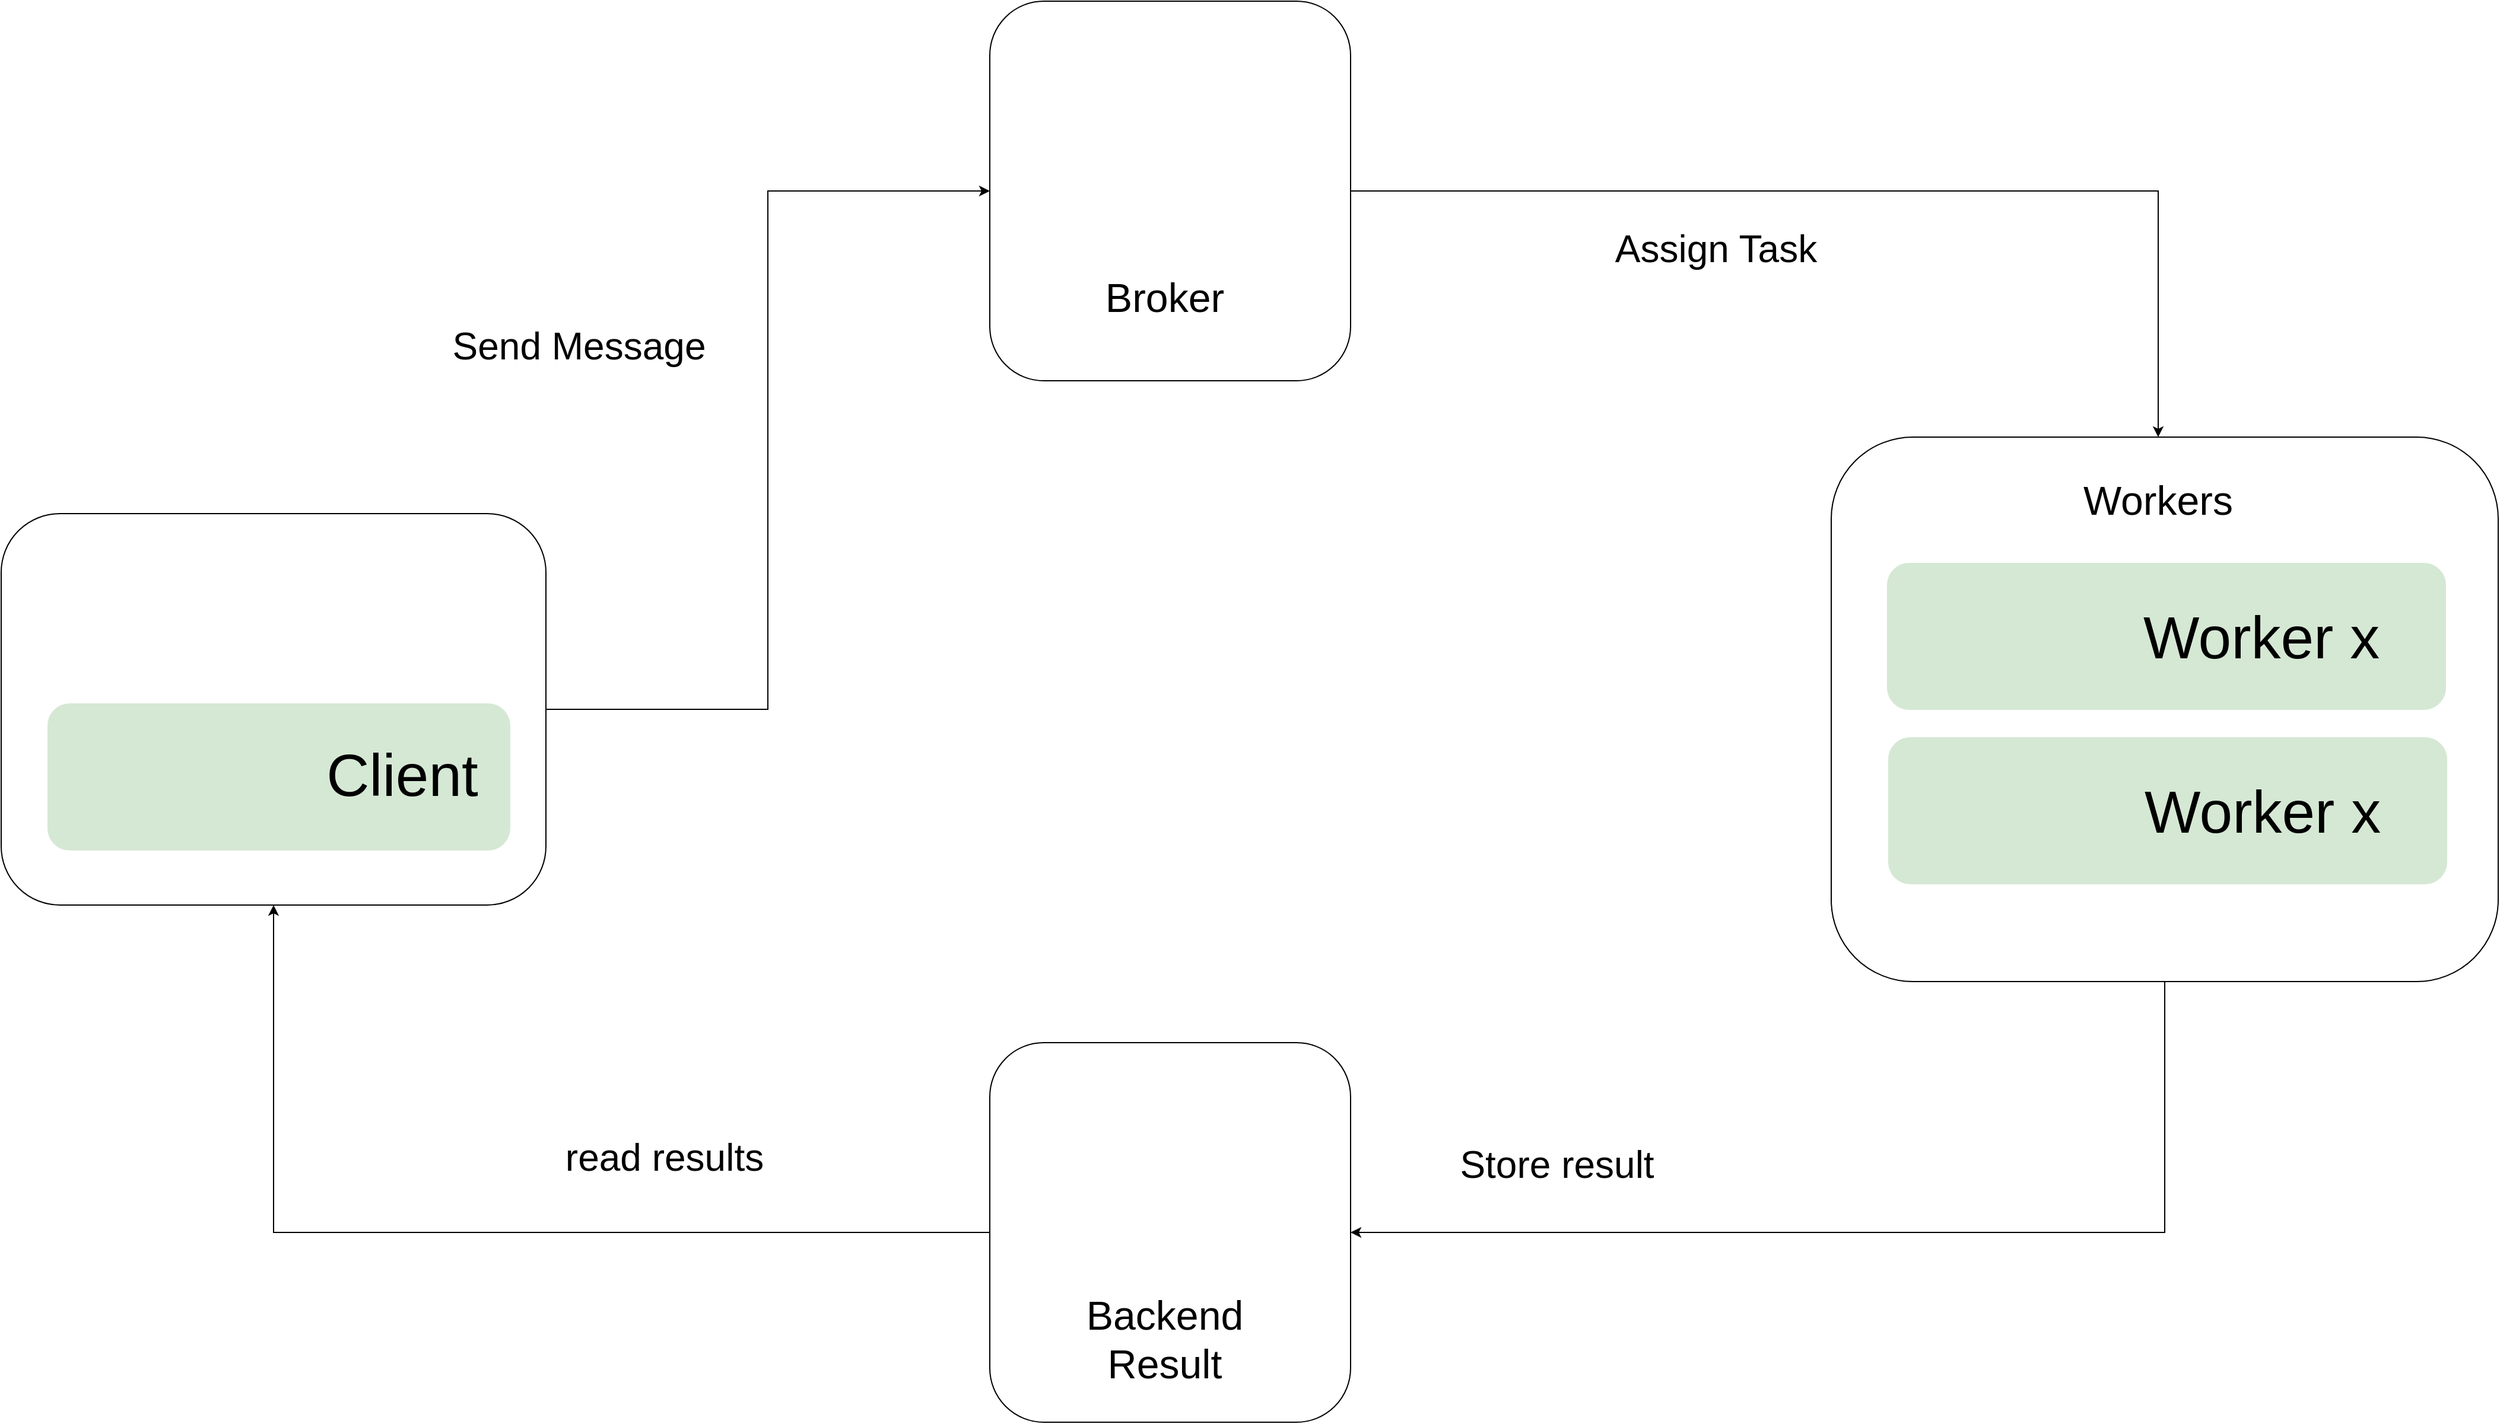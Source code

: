 <mxfile version="24.7.17">
  <diagram name="Page-1" id="T-Pq7SpbXgS0Q-QoW8U0">
    <mxGraphModel dx="4068" dy="2072" grid="0" gridSize="10" guides="1" tooltips="1" connect="1" arrows="1" fold="1" page="0" pageScale="1" pageWidth="850" pageHeight="1100" math="0" shadow="0">
      <root>
        <mxCell id="0" />
        <mxCell id="1" parent="0" />
        <mxCell id="MDsqyra5ook8PxoKcyYd-14" value="" style="group" vertex="1" connectable="0" parent="1">
          <mxGeometry x="-210" y="-358" width="304" height="320" as="geometry" />
        </mxCell>
        <mxCell id="MDsqyra5ook8PxoKcyYd-13" value="" style="rounded=1;whiteSpace=wrap;html=1;" vertex="1" parent="MDsqyra5ook8PxoKcyYd-14">
          <mxGeometry width="304" height="320" as="geometry" />
        </mxCell>
        <mxCell id="MDsqyra5ook8PxoKcyYd-1" value="" style="shape=image;verticalLabelPosition=bottom;labelBackgroundColor=default;verticalAlign=top;aspect=fixed;imageAspect=0;image=https://cdn4.iconfinder.com/data/icons/redis-2/1451/Untitled-2-512.png;" vertex="1" parent="MDsqyra5ook8PxoKcyYd-14">
          <mxGeometry x="65" y="47" width="159" height="159" as="geometry" />
        </mxCell>
        <mxCell id="MDsqyra5ook8PxoKcyYd-12" value="&lt;font face=&quot;Helvetica&quot; style=&quot;font-size: 34px;&quot;&gt;Broker&lt;/font&gt;" style="text;html=1;align=center;verticalAlign=middle;whiteSpace=wrap;rounded=0;" vertex="1" parent="MDsqyra5ook8PxoKcyYd-14">
          <mxGeometry x="71" y="197" width="153" height="106" as="geometry" />
        </mxCell>
        <mxCell id="MDsqyra5ook8PxoKcyYd-15" value="" style="group" vertex="1" connectable="0" parent="1">
          <mxGeometry x="-1043" y="74" width="459" height="330" as="geometry" />
        </mxCell>
        <mxCell id="MDsqyra5ook8PxoKcyYd-11" value="" style="rounded=1;whiteSpace=wrap;html=1;" vertex="1" parent="MDsqyra5ook8PxoKcyYd-15">
          <mxGeometry width="459" height="330" as="geometry" />
        </mxCell>
        <mxCell id="MDsqyra5ook8PxoKcyYd-2" value="" style="shape=image;verticalLabelPosition=bottom;labelBackgroundColor=default;verticalAlign=top;aspect=fixed;imageAspect=0;image=https://images.seeklogo.com/logo-png/49/1/fastapi-logo-png_seeklogo-499530.png;clipPath=inset(33.33% 1% 34.33% 0%);" vertex="1" parent="MDsqyra5ook8PxoKcyYd-15">
          <mxGeometry x="42" y="20" width="384" height="125.414" as="geometry" />
        </mxCell>
        <mxCell id="MDsqyra5ook8PxoKcyYd-6" value="" style="group;fillColor=#d5e8d4;strokeColor=none;rounded=1;glass=0;arcSize=22;" vertex="1" connectable="0" parent="MDsqyra5ook8PxoKcyYd-15">
          <mxGeometry x="39" y="160" width="390" height="124" as="geometry" />
        </mxCell>
        <mxCell id="MDsqyra5ook8PxoKcyYd-4" value="" style="rounded=1;whiteSpace=wrap;html=1;fillColor=#d5e8d4;strokeColor=none;" vertex="1" parent="MDsqyra5ook8PxoKcyYd-6">
          <mxGeometry width="390" height="124" as="geometry" />
        </mxCell>
        <mxCell id="MDsqyra5ook8PxoKcyYd-3" value="" style="shape=image;verticalLabelPosition=bottom;labelBackgroundColor=default;verticalAlign=top;aspect=fixed;imageAspect=0;image=https://miro.medium.com/v2/resize:fit:512/1*vR_BLNAw5bYkdaxGIPYSrQ.png;clipPath=inset(24.33% 0% 27.33% 0%);" vertex="1" parent="MDsqyra5ook8PxoKcyYd-6">
          <mxGeometry x="14.24" y="11" width="202.76" height="98" as="geometry" />
        </mxCell>
        <mxCell id="MDsqyra5ook8PxoKcyYd-5" value="&lt;font style=&quot;font-size: 50px;&quot;&gt;Client&lt;/font&gt;" style="text;html=1;align=center;verticalAlign=middle;whiteSpace=wrap;rounded=0;" vertex="1" parent="MDsqyra5ook8PxoKcyYd-6">
          <mxGeometry x="217" y="15.5" width="164" height="89" as="geometry" />
        </mxCell>
        <mxCell id="MDsqyra5ook8PxoKcyYd-23" value="" style="group" vertex="1" connectable="0" parent="1">
          <mxGeometry x="499" y="9.5" width="562" height="459" as="geometry" />
        </mxCell>
        <mxCell id="MDsqyra5ook8PxoKcyYd-16" value="" style="rounded=1;whiteSpace=wrap;html=1;" vertex="1" parent="MDsqyra5ook8PxoKcyYd-23">
          <mxGeometry width="562" height="459" as="geometry" />
        </mxCell>
        <mxCell id="MDsqyra5ook8PxoKcyYd-7" value="" style="group;fillColor=#d5e8d4;strokeColor=none;rounded=1;glass=0;arcSize=22;" vertex="1" connectable="0" parent="MDsqyra5ook8PxoKcyYd-23">
          <mxGeometry x="47" y="106" width="471" height="124" as="geometry" />
        </mxCell>
        <mxCell id="MDsqyra5ook8PxoKcyYd-8" value="" style="rounded=1;whiteSpace=wrap;html=1;fillColor=#d5e8d4;strokeColor=none;" vertex="1" parent="MDsqyra5ook8PxoKcyYd-7">
          <mxGeometry width="471" height="124" as="geometry" />
        </mxCell>
        <mxCell id="MDsqyra5ook8PxoKcyYd-9" value="" style="shape=image;verticalLabelPosition=bottom;labelBackgroundColor=default;verticalAlign=top;aspect=fixed;imageAspect=0;image=https://miro.medium.com/v2/resize:fit:512/1*vR_BLNAw5bYkdaxGIPYSrQ.png;clipPath=inset(24.33% 0% 27.33% 0%);" vertex="1" parent="MDsqyra5ook8PxoKcyYd-7">
          <mxGeometry x="17.198" y="11" width="184.008" height="88.936" as="geometry" />
        </mxCell>
        <mxCell id="MDsqyra5ook8PxoKcyYd-10" value="&lt;font style=&quot;font-size: 50px;&quot;&gt;Worker x&lt;/font&gt;" style="text;html=1;align=left;verticalAlign=middle;whiteSpace=wrap;rounded=0;" vertex="1" parent="MDsqyra5ook8PxoKcyYd-7">
          <mxGeometry x="214.173" y="17.5" width="212.358" height="89" as="geometry" />
        </mxCell>
        <mxCell id="MDsqyra5ook8PxoKcyYd-18" value="&lt;font face=&quot;Helvetica&quot; style=&quot;font-size: 34px;&quot;&gt;Workers&lt;/font&gt;" style="text;html=1;align=center;verticalAlign=middle;whiteSpace=wrap;rounded=0;" vertex="1" parent="MDsqyra5ook8PxoKcyYd-23">
          <mxGeometry x="199" width="153" height="106" as="geometry" />
        </mxCell>
        <mxCell id="MDsqyra5ook8PxoKcyYd-19" value="" style="group;fillColor=#d5e8d4;strokeColor=none;rounded=1;glass=0;arcSize=22;" vertex="1" connectable="0" parent="MDsqyra5ook8PxoKcyYd-23">
          <mxGeometry x="48" y="253" width="471" height="124" as="geometry" />
        </mxCell>
        <mxCell id="MDsqyra5ook8PxoKcyYd-20" value="" style="rounded=1;whiteSpace=wrap;html=1;fillColor=#d5e8d4;strokeColor=none;" vertex="1" parent="MDsqyra5ook8PxoKcyYd-19">
          <mxGeometry width="471" height="124" as="geometry" />
        </mxCell>
        <mxCell id="MDsqyra5ook8PxoKcyYd-21" value="" style="shape=image;verticalLabelPosition=bottom;labelBackgroundColor=default;verticalAlign=top;aspect=fixed;imageAspect=0;image=https://miro.medium.com/v2/resize:fit:512/1*vR_BLNAw5bYkdaxGIPYSrQ.png;clipPath=inset(24.33% 0% 27.33% 0%);" vertex="1" parent="MDsqyra5ook8PxoKcyYd-19">
          <mxGeometry x="17.198" y="11" width="184.008" height="88.936" as="geometry" />
        </mxCell>
        <mxCell id="MDsqyra5ook8PxoKcyYd-22" value="&lt;font style=&quot;font-size: 50px;&quot;&gt;Worker x&lt;/font&gt;" style="text;html=1;align=left;verticalAlign=middle;whiteSpace=wrap;rounded=0;" vertex="1" parent="MDsqyra5ook8PxoKcyYd-19">
          <mxGeometry x="214.173" y="17.5" width="212.358" height="89" as="geometry" />
        </mxCell>
        <mxCell id="MDsqyra5ook8PxoKcyYd-25" value="" style="group" vertex="1" connectable="0" parent="1">
          <mxGeometry x="-210" y="520" width="304" height="320" as="geometry" />
        </mxCell>
        <mxCell id="MDsqyra5ook8PxoKcyYd-26" value="" style="rounded=1;whiteSpace=wrap;html=1;" vertex="1" parent="MDsqyra5ook8PxoKcyYd-25">
          <mxGeometry width="304" height="320" as="geometry" />
        </mxCell>
        <mxCell id="MDsqyra5ook8PxoKcyYd-27" value="" style="shape=image;verticalLabelPosition=bottom;labelBackgroundColor=default;verticalAlign=top;aspect=fixed;imageAspect=0;image=https://cdn4.iconfinder.com/data/icons/redis-2/1451/Untitled-2-512.png;" vertex="1" parent="MDsqyra5ook8PxoKcyYd-25">
          <mxGeometry x="65" y="47" width="159" height="159" as="geometry" />
        </mxCell>
        <mxCell id="MDsqyra5ook8PxoKcyYd-28" value="&lt;font face=&quot;Helvetica&quot; style=&quot;font-size: 34px;&quot;&gt;Backend&lt;/font&gt;&lt;div&gt;&lt;font face=&quot;Helvetica&quot; style=&quot;font-size: 34px;&quot;&gt;Result&lt;/font&gt;&lt;/div&gt;" style="text;html=1;align=center;verticalAlign=middle;whiteSpace=wrap;rounded=0;" vertex="1" parent="MDsqyra5ook8PxoKcyYd-25">
          <mxGeometry x="71" y="197" width="153" height="106" as="geometry" />
        </mxCell>
        <mxCell id="MDsqyra5ook8PxoKcyYd-30" style="edgeStyle=orthogonalEdgeStyle;rounded=0;orthogonalLoop=1;jettySize=auto;html=1;entryX=0;entryY=0.5;entryDx=0;entryDy=0;" edge="1" parent="1" source="MDsqyra5ook8PxoKcyYd-11" target="MDsqyra5ook8PxoKcyYd-13">
          <mxGeometry relative="1" as="geometry" />
        </mxCell>
        <mxCell id="MDsqyra5ook8PxoKcyYd-31" style="edgeStyle=orthogonalEdgeStyle;rounded=0;orthogonalLoop=1;jettySize=auto;html=1;entryX=0.5;entryY=0;entryDx=0;entryDy=0;" edge="1" parent="1" source="MDsqyra5ook8PxoKcyYd-13" target="MDsqyra5ook8PxoKcyYd-18">
          <mxGeometry relative="1" as="geometry" />
        </mxCell>
        <mxCell id="MDsqyra5ook8PxoKcyYd-32" style="edgeStyle=orthogonalEdgeStyle;rounded=0;orthogonalLoop=1;jettySize=auto;html=1;entryX=1;entryY=0.5;entryDx=0;entryDy=0;exitX=0.5;exitY=1;exitDx=0;exitDy=0;" edge="1" parent="1" source="MDsqyra5ook8PxoKcyYd-16" target="MDsqyra5ook8PxoKcyYd-26">
          <mxGeometry relative="1" as="geometry" />
        </mxCell>
        <mxCell id="MDsqyra5ook8PxoKcyYd-33" style="edgeStyle=orthogonalEdgeStyle;rounded=0;orthogonalLoop=1;jettySize=auto;html=1;" edge="1" parent="1" source="MDsqyra5ook8PxoKcyYd-26" target="MDsqyra5ook8PxoKcyYd-11">
          <mxGeometry relative="1" as="geometry" />
        </mxCell>
        <mxCell id="MDsqyra5ook8PxoKcyYd-34" value="&lt;font style=&quot;font-size: 32px;&quot;&gt;Send Message&lt;/font&gt;" style="text;html=1;align=center;verticalAlign=middle;whiteSpace=wrap;rounded=0;" vertex="1" parent="1">
          <mxGeometry x="-678" y="-147" width="244" height="160" as="geometry" />
        </mxCell>
        <mxCell id="MDsqyra5ook8PxoKcyYd-35" value="&lt;font style=&quot;font-size: 32px;&quot;&gt;Assign Task&lt;/font&gt;" style="text;html=1;align=center;verticalAlign=middle;whiteSpace=wrap;rounded=0;" vertex="1" parent="1">
          <mxGeometry x="280" y="-229" width="244" height="160" as="geometry" />
        </mxCell>
        <mxCell id="MDsqyra5ook8PxoKcyYd-36" value="&lt;font style=&quot;font-size: 32px;&quot;&gt;Store result&lt;/font&gt;" style="text;html=1;align=center;verticalAlign=middle;whiteSpace=wrap;rounded=0;" vertex="1" parent="1">
          <mxGeometry x="146" y="543" width="244" height="160" as="geometry" />
        </mxCell>
        <mxCell id="MDsqyra5ook8PxoKcyYd-37" value="&lt;font style=&quot;font-size: 32px;&quot;&gt;read results&lt;/font&gt;" style="text;html=1;align=center;verticalAlign=middle;whiteSpace=wrap;rounded=0;" vertex="1" parent="1">
          <mxGeometry x="-606" y="537" width="244" height="160" as="geometry" />
        </mxCell>
      </root>
    </mxGraphModel>
  </diagram>
</mxfile>
